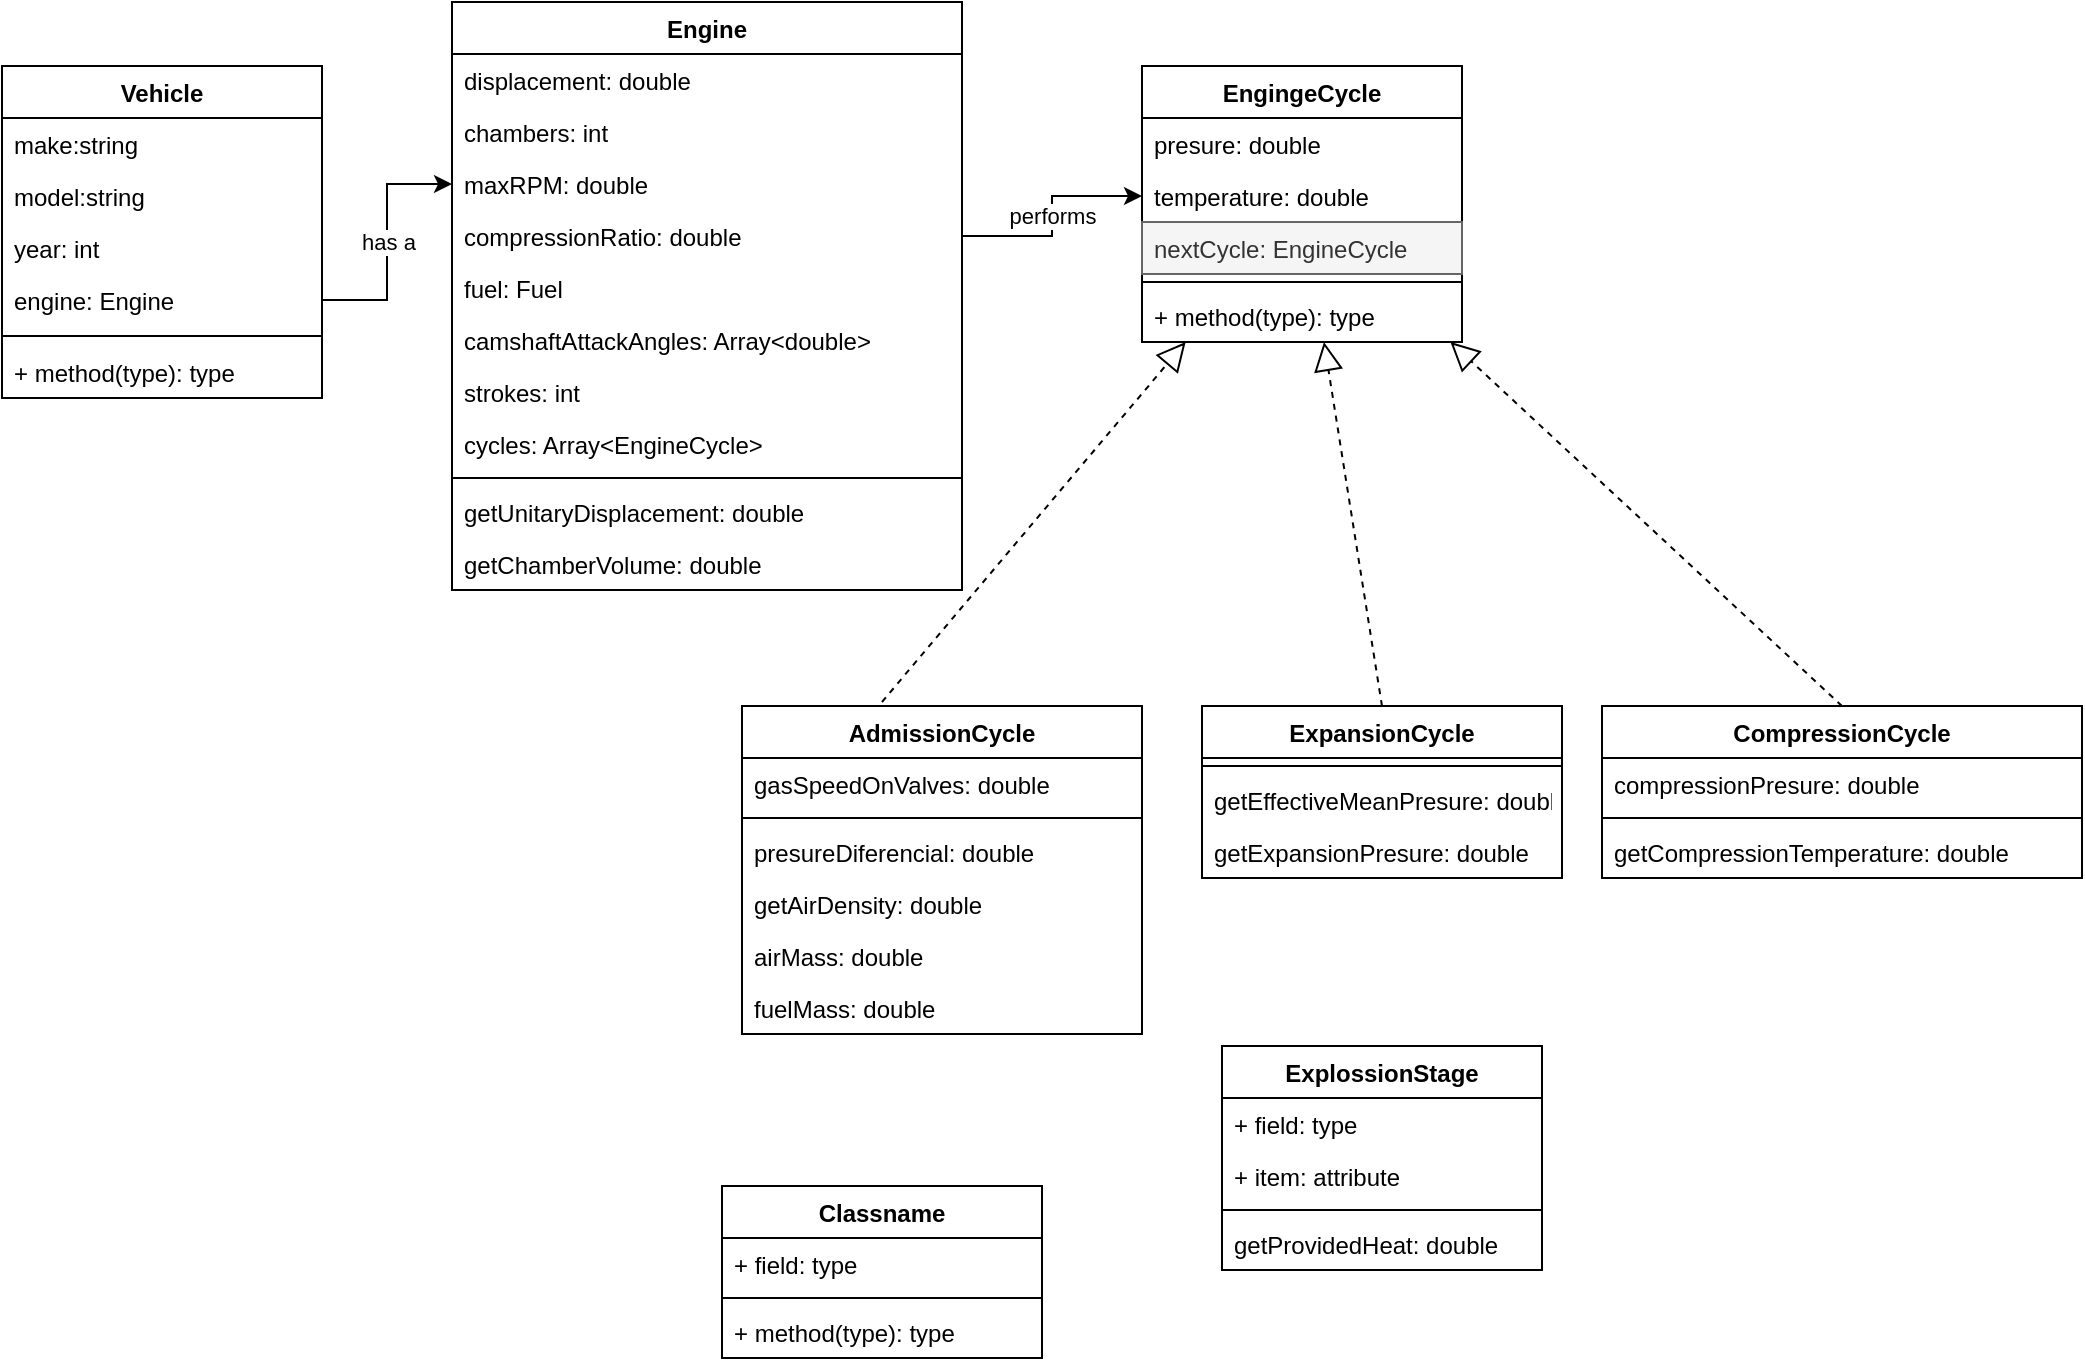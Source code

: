 <mxfile version="14.1.9" type="onedrive"><diagram id="877bVCCNV7ZnfzUDAcKK" name="Modelo de Clases"><mxGraphModel dx="1422" dy="791" grid="1" gridSize="10" guides="1" tooltips="1" connect="1" arrows="1" fold="1" page="1" pageScale="1" pageWidth="850" pageHeight="1100" math="0" shadow="0"><root><mxCell id="LbF_XWQ_-tOYXVsMq6VW-0"/><mxCell id="LbF_XWQ_-tOYXVsMq6VW-1" parent="LbF_XWQ_-tOYXVsMq6VW-0"/><mxCell id="LbF_XWQ_-tOYXVsMq6VW-2" value="Vehicle" style="swimlane;fontStyle=1;align=center;verticalAlign=top;childLayout=stackLayout;horizontal=1;startSize=26;horizontalStack=0;resizeParent=1;resizeParentMax=0;resizeLast=0;collapsible=1;marginBottom=0;" vertex="1" parent="LbF_XWQ_-tOYXVsMq6VW-1"><mxGeometry x="40" y="80" width="160" height="166" as="geometry"/></mxCell><mxCell id="LbF_XWQ_-tOYXVsMq6VW-3" value="make:string" style="text;strokeColor=none;fillColor=none;align=left;verticalAlign=top;spacingLeft=4;spacingRight=4;overflow=hidden;rotatable=0;points=[[0,0.5],[1,0.5]];portConstraint=eastwest;" vertex="1" parent="LbF_XWQ_-tOYXVsMq6VW-2"><mxGeometry y="26" width="160" height="26" as="geometry"/></mxCell><mxCell id="LbF_XWQ_-tOYXVsMq6VW-6" value="model:string" style="text;strokeColor=none;fillColor=none;align=left;verticalAlign=top;spacingLeft=4;spacingRight=4;overflow=hidden;rotatable=0;points=[[0,0.5],[1,0.5]];portConstraint=eastwest;" vertex="1" parent="LbF_XWQ_-tOYXVsMq6VW-2"><mxGeometry y="52" width="160" height="26" as="geometry"/></mxCell><mxCell id="LbF_XWQ_-tOYXVsMq6VW-8" value="year: int" style="text;strokeColor=none;fillColor=none;align=left;verticalAlign=top;spacingLeft=4;spacingRight=4;overflow=hidden;rotatable=0;points=[[0,0.5],[1,0.5]];portConstraint=eastwest;" vertex="1" parent="LbF_XWQ_-tOYXVsMq6VW-2"><mxGeometry y="78" width="160" height="26" as="geometry"/></mxCell><mxCell id="LbF_XWQ_-tOYXVsMq6VW-13" value="engine: Engine" style="text;strokeColor=none;fillColor=none;align=left;verticalAlign=top;spacingLeft=4;spacingRight=4;overflow=hidden;rotatable=0;points=[[0,0.5],[1,0.5]];portConstraint=eastwest;" vertex="1" parent="LbF_XWQ_-tOYXVsMq6VW-2"><mxGeometry y="104" width="160" height="26" as="geometry"/></mxCell><mxCell id="LbF_XWQ_-tOYXVsMq6VW-4" value="" style="line;strokeWidth=1;fillColor=none;align=left;verticalAlign=middle;spacingTop=-1;spacingLeft=3;spacingRight=3;rotatable=0;labelPosition=right;points=[];portConstraint=eastwest;" vertex="1" parent="LbF_XWQ_-tOYXVsMq6VW-2"><mxGeometry y="130" width="160" height="10" as="geometry"/></mxCell><mxCell id="LbF_XWQ_-tOYXVsMq6VW-5" value="+ method(type): type" style="text;strokeColor=none;fillColor=none;align=left;verticalAlign=top;spacingLeft=4;spacingRight=4;overflow=hidden;rotatable=0;points=[[0,0.5],[1,0.5]];portConstraint=eastwest;" vertex="1" parent="LbF_XWQ_-tOYXVsMq6VW-2"><mxGeometry y="140" width="160" height="26" as="geometry"/></mxCell><mxCell id="LbF_XWQ_-tOYXVsMq6VW-9" value="Engine" style="swimlane;fontStyle=1;align=center;verticalAlign=top;childLayout=stackLayout;horizontal=1;startSize=26;horizontalStack=0;resizeParent=1;resizeParentMax=0;resizeLast=0;collapsible=1;marginBottom=0;" vertex="1" parent="LbF_XWQ_-tOYXVsMq6VW-1"><mxGeometry x="265" y="48" width="255" height="294" as="geometry"/></mxCell><mxCell id="LbF_XWQ_-tOYXVsMq6VW-10" value="displacement: double" style="text;strokeColor=none;fillColor=none;align=left;verticalAlign=top;spacingLeft=4;spacingRight=4;overflow=hidden;rotatable=0;points=[[0,0.5],[1,0.5]];portConstraint=eastwest;" vertex="1" parent="LbF_XWQ_-tOYXVsMq6VW-9"><mxGeometry y="26" width="255" height="26" as="geometry"/></mxCell><mxCell id="LbF_XWQ_-tOYXVsMq6VW-14" value="chambers: int" style="text;strokeColor=none;fillColor=none;align=left;verticalAlign=top;spacingLeft=4;spacingRight=4;overflow=hidden;rotatable=0;points=[[0,0.5],[1,0.5]];portConstraint=eastwest;" vertex="1" parent="LbF_XWQ_-tOYXVsMq6VW-9"><mxGeometry y="52" width="255" height="26" as="geometry"/></mxCell><mxCell id="LbF_XWQ_-tOYXVsMq6VW-15" value="maxRPM: double" style="text;strokeColor=none;fillColor=none;align=left;verticalAlign=top;spacingLeft=4;spacingRight=4;overflow=hidden;rotatable=0;points=[[0,0.5],[1,0.5]];portConstraint=eastwest;" vertex="1" parent="LbF_XWQ_-tOYXVsMq6VW-9"><mxGeometry y="78" width="255" height="26" as="geometry"/></mxCell><mxCell id="LbF_XWQ_-tOYXVsMq6VW-16" value="compressionRatio: double" style="text;strokeColor=none;fillColor=none;align=left;verticalAlign=top;spacingLeft=4;spacingRight=4;overflow=hidden;rotatable=0;points=[[0,0.5],[1,0.5]];portConstraint=eastwest;" vertex="1" parent="LbF_XWQ_-tOYXVsMq6VW-9"><mxGeometry y="104" width="255" height="26" as="geometry"/></mxCell><mxCell id="LbF_XWQ_-tOYXVsMq6VW-18" value="fuel: Fuel" style="text;strokeColor=none;fillColor=none;align=left;verticalAlign=top;spacingLeft=4;spacingRight=4;overflow=hidden;rotatable=0;points=[[0,0.5],[1,0.5]];portConstraint=eastwest;" vertex="1" parent="LbF_XWQ_-tOYXVsMq6VW-9"><mxGeometry y="130" width="255" height="26" as="geometry"/></mxCell><mxCell id="LbF_XWQ_-tOYXVsMq6VW-33" value="camshaftAttackAngles: Array&lt;double&gt;" style="text;strokeColor=none;fillColor=none;align=left;verticalAlign=top;spacingLeft=4;spacingRight=4;overflow=hidden;rotatable=0;points=[[0,0.5],[1,0.5]];portConstraint=eastwest;" vertex="1" parent="LbF_XWQ_-tOYXVsMq6VW-9"><mxGeometry y="156" width="255" height="26" as="geometry"/></mxCell><mxCell id="LbF_XWQ_-tOYXVsMq6VW-60" value="strokes: int" style="text;strokeColor=none;fillColor=none;align=left;verticalAlign=top;spacingLeft=4;spacingRight=4;overflow=hidden;rotatable=0;points=[[0,0.5],[1,0.5]];portConstraint=eastwest;" vertex="1" parent="LbF_XWQ_-tOYXVsMq6VW-9"><mxGeometry y="182" width="255" height="26" as="geometry"/></mxCell><mxCell id="LbF_XWQ_-tOYXVsMq6VW-42" value="cycles: Array&lt;EngineCycle&gt;" style="text;strokeColor=none;fillColor=none;align=left;verticalAlign=top;spacingLeft=4;spacingRight=4;overflow=hidden;rotatable=0;points=[[0,0.5],[1,0.5]];portConstraint=eastwest;" vertex="1" parent="LbF_XWQ_-tOYXVsMq6VW-9"><mxGeometry y="208" width="255" height="26" as="geometry"/></mxCell><mxCell id="LbF_XWQ_-tOYXVsMq6VW-11" value="" style="line;strokeWidth=1;fillColor=none;align=left;verticalAlign=middle;spacingTop=-1;spacingLeft=3;spacingRight=3;rotatable=0;labelPosition=right;points=[];portConstraint=eastwest;" vertex="1" parent="LbF_XWQ_-tOYXVsMq6VW-9"><mxGeometry y="234" width="255" height="8" as="geometry"/></mxCell><mxCell id="LbF_XWQ_-tOYXVsMq6VW-12" value="getUnitaryDisplacement: double" style="text;strokeColor=none;fillColor=none;align=left;verticalAlign=top;spacingLeft=4;spacingRight=4;overflow=hidden;rotatable=0;points=[[0,0.5],[1,0.5]];portConstraint=eastwest;" vertex="1" parent="LbF_XWQ_-tOYXVsMq6VW-9"><mxGeometry y="242" width="255" height="26" as="geometry"/></mxCell><mxCell id="LbF_XWQ_-tOYXVsMq6VW-21" value="getChamberVolume: double" style="text;strokeColor=none;fillColor=none;align=left;verticalAlign=top;spacingLeft=4;spacingRight=4;overflow=hidden;rotatable=0;points=[[0,0.5],[1,0.5]];portConstraint=eastwest;" vertex="1" parent="LbF_XWQ_-tOYXVsMq6VW-9"><mxGeometry y="268" width="255" height="26" as="geometry"/></mxCell><mxCell id="LbF_XWQ_-tOYXVsMq6VW-19" value="has a" style="edgeStyle=orthogonalEdgeStyle;rounded=0;orthogonalLoop=1;jettySize=auto;html=1;entryX=0;entryY=0.5;entryDx=0;entryDy=0;" edge="1" parent="LbF_XWQ_-tOYXVsMq6VW-1" source="LbF_XWQ_-tOYXVsMq6VW-13" target="LbF_XWQ_-tOYXVsMq6VW-15"><mxGeometry relative="1" as="geometry"/></mxCell><mxCell id="LbF_XWQ_-tOYXVsMq6VW-23" value="EngingeCycle" style="swimlane;fontStyle=1;align=center;verticalAlign=top;childLayout=stackLayout;horizontal=1;startSize=26;horizontalStack=0;resizeParent=1;resizeParentMax=0;resizeLast=0;collapsible=1;marginBottom=0;" vertex="1" parent="LbF_XWQ_-tOYXVsMq6VW-1"><mxGeometry x="610" y="80" width="160" height="138" as="geometry"/></mxCell><mxCell id="LbF_XWQ_-tOYXVsMq6VW-24" value="presure: double" style="text;strokeColor=none;fillColor=none;align=left;verticalAlign=top;spacingLeft=4;spacingRight=4;overflow=hidden;rotatable=0;points=[[0,0.5],[1,0.5]];portConstraint=eastwest;" vertex="1" parent="LbF_XWQ_-tOYXVsMq6VW-23"><mxGeometry y="26" width="160" height="26" as="geometry"/></mxCell><mxCell id="LbF_XWQ_-tOYXVsMq6VW-27" value="temperature: double" style="text;strokeColor=none;fillColor=none;align=left;verticalAlign=top;spacingLeft=4;spacingRight=4;overflow=hidden;rotatable=0;points=[[0,0.5],[1,0.5]];portConstraint=eastwest;" vertex="1" parent="LbF_XWQ_-tOYXVsMq6VW-23"><mxGeometry y="52" width="160" height="26" as="geometry"/></mxCell><mxCell id="LbF_XWQ_-tOYXVsMq6VW-39" value="nextCycle: EngineCycle" style="text;strokeColor=#666666;fillColor=#f5f5f5;align=left;verticalAlign=top;spacingLeft=4;spacingRight=4;overflow=hidden;rotatable=0;points=[[0,0.5],[1,0.5]];portConstraint=eastwest;fontColor=#333333;" vertex="1" parent="LbF_XWQ_-tOYXVsMq6VW-23"><mxGeometry y="78" width="160" height="26" as="geometry"/></mxCell><mxCell id="LbF_XWQ_-tOYXVsMq6VW-25" value="" style="line;strokeWidth=1;fillColor=none;align=left;verticalAlign=middle;spacingTop=-1;spacingLeft=3;spacingRight=3;rotatable=0;labelPosition=right;points=[];portConstraint=eastwest;" vertex="1" parent="LbF_XWQ_-tOYXVsMq6VW-23"><mxGeometry y="104" width="160" height="8" as="geometry"/></mxCell><mxCell id="LbF_XWQ_-tOYXVsMq6VW-26" value="+ method(type): type" style="text;strokeColor=none;fillColor=none;align=left;verticalAlign=top;spacingLeft=4;spacingRight=4;overflow=hidden;rotatable=0;points=[[0,0.5],[1,0.5]];portConstraint=eastwest;" vertex="1" parent="LbF_XWQ_-tOYXVsMq6VW-23"><mxGeometry y="112" width="160" height="26" as="geometry"/></mxCell><mxCell id="LbF_XWQ_-tOYXVsMq6VW-28" value="AdmissionCycle" style="swimlane;fontStyle=1;align=center;verticalAlign=top;childLayout=stackLayout;horizontal=1;startSize=26;horizontalStack=0;resizeParent=1;resizeParentMax=0;resizeLast=0;collapsible=1;marginBottom=0;" vertex="1" parent="LbF_XWQ_-tOYXVsMq6VW-1"><mxGeometry x="410" y="400" width="200" height="164" as="geometry"/></mxCell><mxCell id="LbF_XWQ_-tOYXVsMq6VW-29" value="gasSpeedOnValves: double" style="text;strokeColor=none;fillColor=none;align=left;verticalAlign=top;spacingLeft=4;spacingRight=4;overflow=hidden;rotatable=0;points=[[0,0.5],[1,0.5]];portConstraint=eastwest;" vertex="1" parent="LbF_XWQ_-tOYXVsMq6VW-28"><mxGeometry y="26" width="200" height="26" as="geometry"/></mxCell><mxCell id="LbF_XWQ_-tOYXVsMq6VW-30" value="" style="line;strokeWidth=1;fillColor=none;align=left;verticalAlign=middle;spacingTop=-1;spacingLeft=3;spacingRight=3;rotatable=0;labelPosition=right;points=[];portConstraint=eastwest;" vertex="1" parent="LbF_XWQ_-tOYXVsMq6VW-28"><mxGeometry y="52" width="200" height="8" as="geometry"/></mxCell><mxCell id="LbF_XWQ_-tOYXVsMq6VW-38" value="presureDiferencial: double" style="text;strokeColor=none;fillColor=none;align=left;verticalAlign=top;spacingLeft=4;spacingRight=4;overflow=hidden;rotatable=0;points=[[0,0.5],[1,0.5]];portConstraint=eastwest;" vertex="1" parent="LbF_XWQ_-tOYXVsMq6VW-28"><mxGeometry y="60" width="200" height="26" as="geometry"/></mxCell><mxCell id="LbF_XWQ_-tOYXVsMq6VW-31" value="getAirDensity: double" style="text;strokeColor=none;fillColor=none;align=left;verticalAlign=top;spacingLeft=4;spacingRight=4;overflow=hidden;rotatable=0;points=[[0,0.5],[1,0.5]];portConstraint=eastwest;" vertex="1" parent="LbF_XWQ_-tOYXVsMq6VW-28"><mxGeometry y="86" width="200" height="26" as="geometry"/></mxCell><mxCell id="LbF_XWQ_-tOYXVsMq6VW-32" value="" style="endArrow=block;dashed=1;endFill=0;endSize=12;html=1;" edge="1" parent="LbF_XWQ_-tOYXVsMq6VW-28" target="LbF_XWQ_-tOYXVsMq6VW-23"><mxGeometry width="160" relative="1" as="geometry"><mxPoint x="70" y="-2" as="sourcePoint"/><mxPoint x="230" y="-2" as="targetPoint"/></mxGeometry></mxCell><mxCell id="LbF_XWQ_-tOYXVsMq6VW-40" value="airMass: double" style="text;strokeColor=none;fillColor=none;align=left;verticalAlign=top;spacingLeft=4;spacingRight=4;overflow=hidden;rotatable=0;points=[[0,0.5],[1,0.5]];portConstraint=eastwest;" vertex="1" parent="LbF_XWQ_-tOYXVsMq6VW-28"><mxGeometry y="112" width="200" height="26" as="geometry"/></mxCell><mxCell id="LbF_XWQ_-tOYXVsMq6VW-41" value="fuelMass: double" style="text;strokeColor=none;fillColor=none;align=left;verticalAlign=top;spacingLeft=4;spacingRight=4;overflow=hidden;rotatable=0;points=[[0,0.5],[1,0.5]];portConstraint=eastwest;" vertex="1" parent="LbF_XWQ_-tOYXVsMq6VW-28"><mxGeometry y="138" width="200" height="26" as="geometry"/></mxCell><mxCell id="LbF_XWQ_-tOYXVsMq6VW-43" value="ExpansionCycle" style="swimlane;fontStyle=1;align=center;verticalAlign=top;childLayout=stackLayout;horizontal=1;startSize=26;horizontalStack=0;resizeParent=1;resizeParentMax=0;resizeLast=0;collapsible=1;marginBottom=0;" vertex="1" parent="LbF_XWQ_-tOYXVsMq6VW-1"><mxGeometry x="640" y="400" width="180" height="86" as="geometry"/></mxCell><mxCell id="LbF_XWQ_-tOYXVsMq6VW-45" value="" style="line;strokeWidth=1;fillColor=none;align=left;verticalAlign=middle;spacingTop=-1;spacingLeft=3;spacingRight=3;rotatable=0;labelPosition=right;points=[];portConstraint=eastwest;" vertex="1" parent="LbF_XWQ_-tOYXVsMq6VW-43"><mxGeometry y="26" width="180" height="8" as="geometry"/></mxCell><mxCell id="LbF_XWQ_-tOYXVsMq6VW-47" value="getEffectiveMeanPresure: double" style="text;strokeColor=none;fillColor=none;align=left;verticalAlign=top;spacingLeft=4;spacingRight=4;overflow=hidden;rotatable=0;points=[[0,0.5],[1,0.5]];portConstraint=eastwest;" vertex="1" parent="LbF_XWQ_-tOYXVsMq6VW-43"><mxGeometry y="34" width="180" height="26" as="geometry"/></mxCell><mxCell id="LbF_XWQ_-tOYXVsMq6VW-44" value="getExpansionPresure: double" style="text;strokeColor=none;fillColor=none;align=left;verticalAlign=top;spacingLeft=4;spacingRight=4;overflow=hidden;rotatable=0;points=[[0,0.5],[1,0.5]];portConstraint=eastwest;" vertex="1" parent="LbF_XWQ_-tOYXVsMq6VW-43"><mxGeometry y="60" width="180" height="26" as="geometry"/></mxCell><mxCell id="LbF_XWQ_-tOYXVsMq6VW-48" value="CompressionCycle" style="swimlane;fontStyle=1;align=center;verticalAlign=top;childLayout=stackLayout;horizontal=1;startSize=26;horizontalStack=0;resizeParent=1;resizeParentMax=0;resizeLast=0;collapsible=1;marginBottom=0;" vertex="1" parent="LbF_XWQ_-tOYXVsMq6VW-1"><mxGeometry x="840" y="400" width="240" height="86" as="geometry"/></mxCell><mxCell id="LbF_XWQ_-tOYXVsMq6VW-49" value="compressionPresure: double" style="text;strokeColor=none;fillColor=none;align=left;verticalAlign=top;spacingLeft=4;spacingRight=4;overflow=hidden;rotatable=0;points=[[0,0.5],[1,0.5]];portConstraint=eastwest;" vertex="1" parent="LbF_XWQ_-tOYXVsMq6VW-48"><mxGeometry y="26" width="240" height="26" as="geometry"/></mxCell><mxCell id="LbF_XWQ_-tOYXVsMq6VW-50" value="" style="line;strokeWidth=1;fillColor=none;align=left;verticalAlign=middle;spacingTop=-1;spacingLeft=3;spacingRight=3;rotatable=0;labelPosition=right;points=[];portConstraint=eastwest;" vertex="1" parent="LbF_XWQ_-tOYXVsMq6VW-48"><mxGeometry y="52" width="240" height="8" as="geometry"/></mxCell><mxCell id="LbF_XWQ_-tOYXVsMq6VW-51" value="getCompressionTemperature: double" style="text;strokeColor=none;fillColor=none;align=left;verticalAlign=top;spacingLeft=4;spacingRight=4;overflow=hidden;rotatable=0;points=[[0,0.5],[1,0.5]];portConstraint=eastwest;" vertex="1" parent="LbF_XWQ_-tOYXVsMq6VW-48"><mxGeometry y="60" width="240" height="26" as="geometry"/></mxCell><mxCell id="LbF_XWQ_-tOYXVsMq6VW-52" value="ExplossionStage" style="swimlane;fontStyle=1;align=center;verticalAlign=top;childLayout=stackLayout;horizontal=1;startSize=26;horizontalStack=0;resizeParent=1;resizeParentMax=0;resizeLast=0;collapsible=1;marginBottom=0;" vertex="1" parent="LbF_XWQ_-tOYXVsMq6VW-1"><mxGeometry x="650" y="570" width="160" height="112" as="geometry"/></mxCell><mxCell id="LbF_XWQ_-tOYXVsMq6VW-53" value="+ field: type" style="text;strokeColor=none;fillColor=none;align=left;verticalAlign=top;spacingLeft=4;spacingRight=4;overflow=hidden;rotatable=0;points=[[0,0.5],[1,0.5]];portConstraint=eastwest;" vertex="1" parent="LbF_XWQ_-tOYXVsMq6VW-52"><mxGeometry y="26" width="160" height="26" as="geometry"/></mxCell><mxCell id="cYYul5Dcekph_aXS-ZM_-4" value="+ item: attribute" style="text;strokeColor=none;fillColor=none;align=left;verticalAlign=top;spacingLeft=4;spacingRight=4;overflow=hidden;rotatable=0;points=[[0,0.5],[1,0.5]];portConstraint=eastwest;" vertex="1" parent="LbF_XWQ_-tOYXVsMq6VW-52"><mxGeometry y="52" width="160" height="26" as="geometry"/></mxCell><mxCell id="LbF_XWQ_-tOYXVsMq6VW-54" value="" style="line;strokeWidth=1;fillColor=none;align=left;verticalAlign=middle;spacingTop=-1;spacingLeft=3;spacingRight=3;rotatable=0;labelPosition=right;points=[];portConstraint=eastwest;" vertex="1" parent="LbF_XWQ_-tOYXVsMq6VW-52"><mxGeometry y="78" width="160" height="8" as="geometry"/></mxCell><mxCell id="LbF_XWQ_-tOYXVsMq6VW-55" value="getProvidedHeat: double" style="text;strokeColor=none;fillColor=none;align=left;verticalAlign=top;spacingLeft=4;spacingRight=4;overflow=hidden;rotatable=0;points=[[0,0.5],[1,0.5]];portConstraint=eastwest;" vertex="1" parent="LbF_XWQ_-tOYXVsMq6VW-52"><mxGeometry y="86" width="160" height="26" as="geometry"/></mxCell><mxCell id="LbF_XWQ_-tOYXVsMq6VW-56" value="" style="endArrow=block;dashed=1;endFill=0;endSize=12;html=1;exitX=0.5;exitY=0;exitDx=0;exitDy=0;" edge="1" parent="LbF_XWQ_-tOYXVsMq6VW-1" source="LbF_XWQ_-tOYXVsMq6VW-43" target="LbF_XWQ_-tOYXVsMq6VW-23"><mxGeometry width="160" relative="1" as="geometry"><mxPoint x="660" y="340" as="sourcePoint"/><mxPoint x="650" y="260" as="targetPoint"/></mxGeometry></mxCell><mxCell id="LbF_XWQ_-tOYXVsMq6VW-57" value="" style="endArrow=block;dashed=1;endFill=0;endSize=12;html=1;exitX=0.5;exitY=0;exitDx=0;exitDy=0;" edge="1" parent="LbF_XWQ_-tOYXVsMq6VW-1" source="LbF_XWQ_-tOYXVsMq6VW-48" target="LbF_XWQ_-tOYXVsMq6VW-23"><mxGeometry width="160" relative="1" as="geometry"><mxPoint x="900" y="370" as="sourcePoint"/><mxPoint x="1060" y="370" as="targetPoint"/></mxGeometry></mxCell><mxCell id="LbF_XWQ_-tOYXVsMq6VW-59" value="performs" style="edgeStyle=orthogonalEdgeStyle;rounded=0;orthogonalLoop=1;jettySize=auto;html=1;entryX=0;entryY=0.5;entryDx=0;entryDy=0;" edge="1" parent="LbF_XWQ_-tOYXVsMq6VW-1" source="LbF_XWQ_-tOYXVsMq6VW-16" target="LbF_XWQ_-tOYXVsMq6VW-27"><mxGeometry relative="1" as="geometry"/></mxCell><mxCell id="cYYul5Dcekph_aXS-ZM_-0" value="Classname" style="swimlane;fontStyle=1;align=center;verticalAlign=top;childLayout=stackLayout;horizontal=1;startSize=26;horizontalStack=0;resizeParent=1;resizeParentMax=0;resizeLast=0;collapsible=1;marginBottom=0;" vertex="1" parent="LbF_XWQ_-tOYXVsMq6VW-1"><mxGeometry x="400" y="640" width="160" height="86" as="geometry"/></mxCell><mxCell id="cYYul5Dcekph_aXS-ZM_-1" value="+ field: type" style="text;strokeColor=none;fillColor=none;align=left;verticalAlign=top;spacingLeft=4;spacingRight=4;overflow=hidden;rotatable=0;points=[[0,0.5],[1,0.5]];portConstraint=eastwest;" vertex="1" parent="cYYul5Dcekph_aXS-ZM_-0"><mxGeometry y="26" width="160" height="26" as="geometry"/></mxCell><mxCell id="cYYul5Dcekph_aXS-ZM_-2" value="" style="line;strokeWidth=1;fillColor=none;align=left;verticalAlign=middle;spacingTop=-1;spacingLeft=3;spacingRight=3;rotatable=0;labelPosition=right;points=[];portConstraint=eastwest;" vertex="1" parent="cYYul5Dcekph_aXS-ZM_-0"><mxGeometry y="52" width="160" height="8" as="geometry"/></mxCell><mxCell id="cYYul5Dcekph_aXS-ZM_-3" value="+ method(type): type" style="text;strokeColor=none;fillColor=none;align=left;verticalAlign=top;spacingLeft=4;spacingRight=4;overflow=hidden;rotatable=0;points=[[0,0.5],[1,0.5]];portConstraint=eastwest;" vertex="1" parent="cYYul5Dcekph_aXS-ZM_-0"><mxGeometry y="60" width="160" height="26" as="geometry"/></mxCell></root></mxGraphModel></diagram></mxfile>